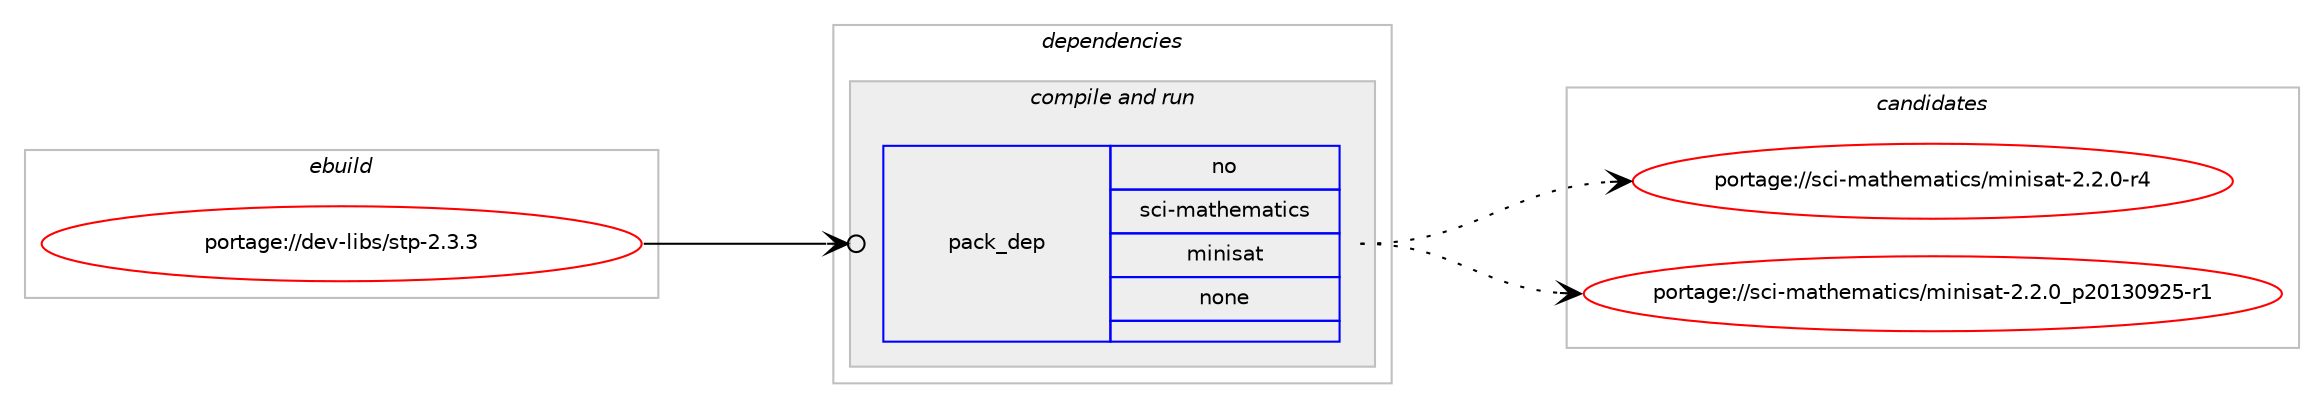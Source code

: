 digraph prolog {

# *************
# Graph options
# *************

newrank=true;
concentrate=true;
compound=true;
graph [rankdir=LR,fontname=Helvetica,fontsize=10,ranksep=1.5];#, ranksep=2.5, nodesep=0.2];
edge  [arrowhead=vee];
node  [fontname=Helvetica,fontsize=10];

# **********
# The ebuild
# **********

subgraph cluster_leftcol {
color=gray;
rank=same;
label=<<i>ebuild</i>>;
id [label="portage://dev-libs/stp-2.3.3", color=red, width=4, href="../dev-libs/stp-2.3.3.svg"];
}

# ****************
# The dependencies
# ****************

subgraph cluster_midcol {
color=gray;
label=<<i>dependencies</i>>;
subgraph cluster_compile {
fillcolor="#eeeeee";
style=filled;
label=<<i>compile</i>>;
}
subgraph cluster_compileandrun {
fillcolor="#eeeeee";
style=filled;
label=<<i>compile and run</i>>;
subgraph pack79052 {
dependency104027 [label=<<TABLE BORDER="0" CELLBORDER="1" CELLSPACING="0" CELLPADDING="4" WIDTH="220"><TR><TD ROWSPAN="6" CELLPADDING="30">pack_dep</TD></TR><TR><TD WIDTH="110">no</TD></TR><TR><TD>sci-mathematics</TD></TR><TR><TD>minisat</TD></TR><TR><TD>none</TD></TR><TR><TD></TD></TR></TABLE>>, shape=none, color=blue];
}
id:e -> dependency104027:w [weight=20,style="solid",arrowhead="odotvee"];
}
subgraph cluster_run {
fillcolor="#eeeeee";
style=filled;
label=<<i>run</i>>;
}
}

# **************
# The candidates
# **************

subgraph cluster_choices {
rank=same;
color=gray;
label=<<i>candidates</i>>;

subgraph choice79052 {
color=black;
nodesep=1;
choiceportage115991054510997116104101109971161059911547109105110105115971164550465046484511452 [label="portage://sci-mathematics/minisat-2.2.0-r4", color=red, width=4,href="../sci-mathematics/minisat-2.2.0-r4.svg"];
choiceportage115991054510997116104101109971161059911547109105110105115971164550465046489511250484951485750534511449 [label="portage://sci-mathematics/minisat-2.2.0_p20130925-r1", color=red, width=4,href="../sci-mathematics/minisat-2.2.0_p20130925-r1.svg"];
dependency104027:e -> choiceportage115991054510997116104101109971161059911547109105110105115971164550465046484511452:w [style=dotted,weight="100"];
dependency104027:e -> choiceportage115991054510997116104101109971161059911547109105110105115971164550465046489511250484951485750534511449:w [style=dotted,weight="100"];
}
}

}
